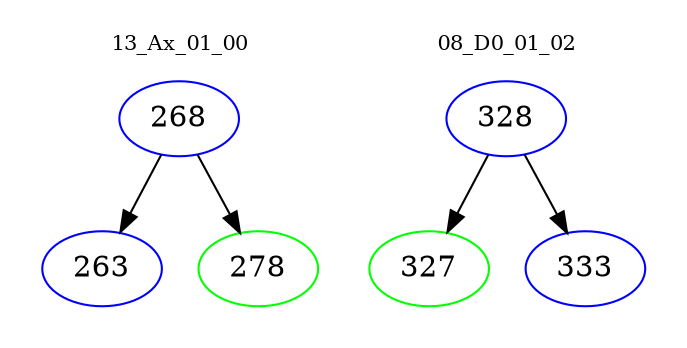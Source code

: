 digraph{
subgraph cluster_0 {
color = white
label = "13_Ax_01_00";
fontsize=10;
T0_268 [label="268", color="blue"]
T0_268 -> T0_263 [color="black"]
T0_263 [label="263", color="blue"]
T0_268 -> T0_278 [color="black"]
T0_278 [label="278", color="green"]
}
subgraph cluster_1 {
color = white
label = "08_D0_01_02";
fontsize=10;
T1_328 [label="328", color="blue"]
T1_328 -> T1_327 [color="black"]
T1_327 [label="327", color="green"]
T1_328 -> T1_333 [color="black"]
T1_333 [label="333", color="blue"]
}
}
